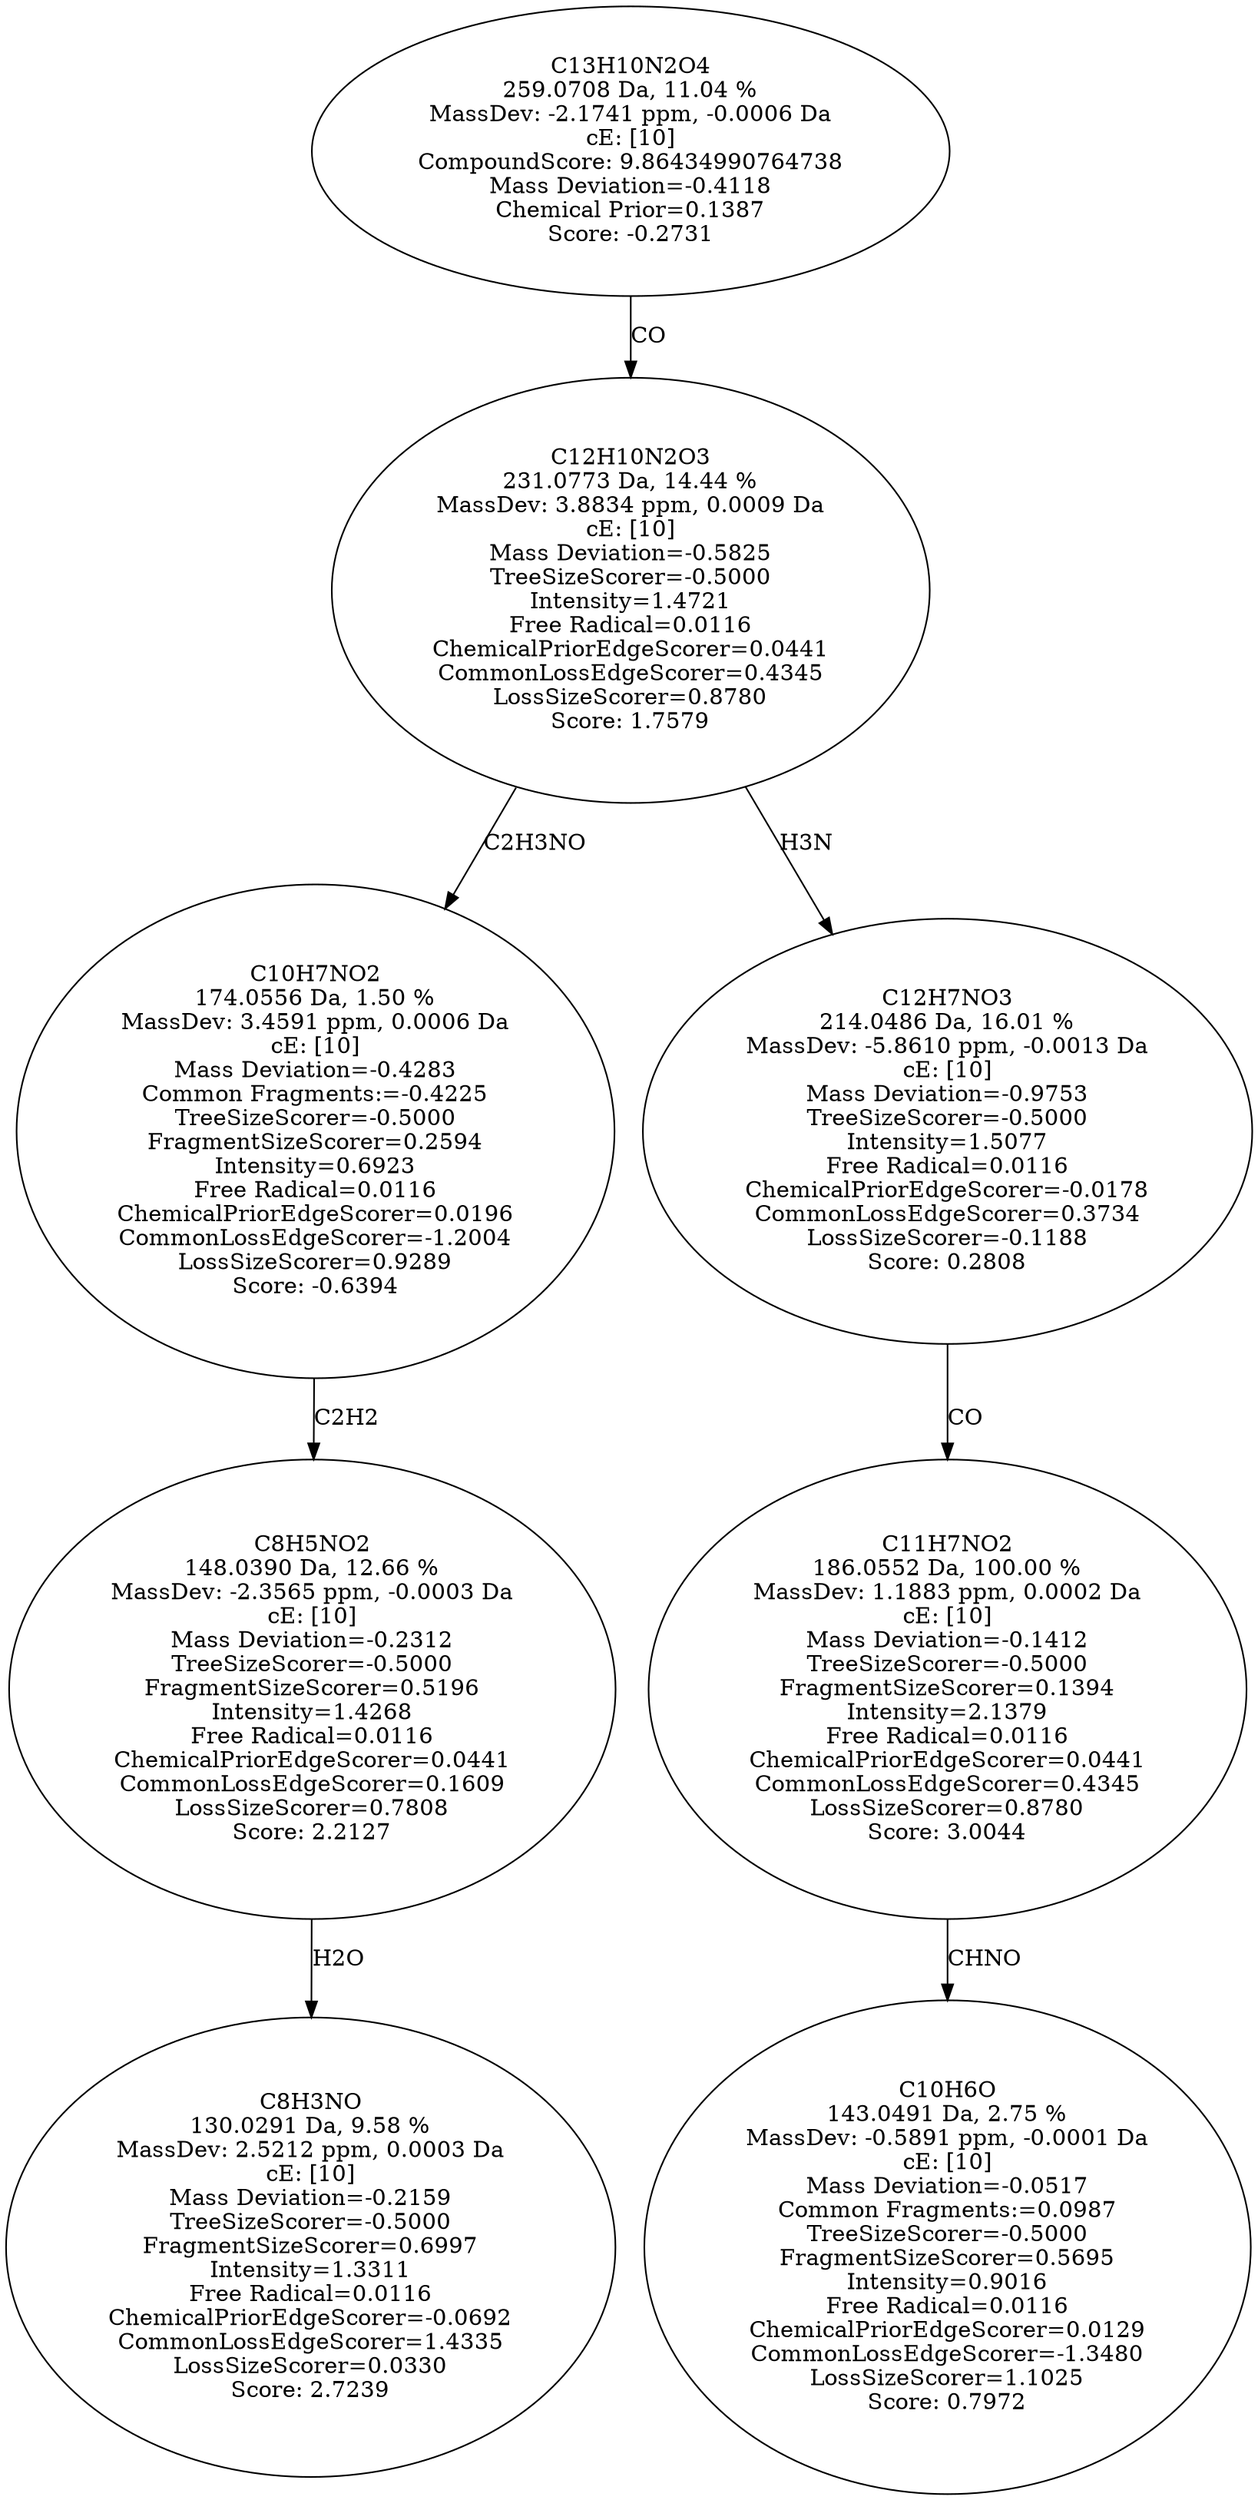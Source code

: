 strict digraph {
v1 [label="C8H3NO\n130.0291 Da, 9.58 %\nMassDev: 2.5212 ppm, 0.0003 Da\ncE: [10]\nMass Deviation=-0.2159\nTreeSizeScorer=-0.5000\nFragmentSizeScorer=0.6997\nIntensity=1.3311\nFree Radical=0.0116\nChemicalPriorEdgeScorer=-0.0692\nCommonLossEdgeScorer=1.4335\nLossSizeScorer=0.0330\nScore: 2.7239"];
v2 [label="C8H5NO2\n148.0390 Da, 12.66 %\nMassDev: -2.3565 ppm, -0.0003 Da\ncE: [10]\nMass Deviation=-0.2312\nTreeSizeScorer=-0.5000\nFragmentSizeScorer=0.5196\nIntensity=1.4268\nFree Radical=0.0116\nChemicalPriorEdgeScorer=0.0441\nCommonLossEdgeScorer=0.1609\nLossSizeScorer=0.7808\nScore: 2.2127"];
v3 [label="C10H7NO2\n174.0556 Da, 1.50 %\nMassDev: 3.4591 ppm, 0.0006 Da\ncE: [10]\nMass Deviation=-0.4283\nCommon Fragments:=-0.4225\nTreeSizeScorer=-0.5000\nFragmentSizeScorer=0.2594\nIntensity=0.6923\nFree Radical=0.0116\nChemicalPriorEdgeScorer=0.0196\nCommonLossEdgeScorer=-1.2004\nLossSizeScorer=0.9289\nScore: -0.6394"];
v4 [label="C10H6O\n143.0491 Da, 2.75 %\nMassDev: -0.5891 ppm, -0.0001 Da\ncE: [10]\nMass Deviation=-0.0517\nCommon Fragments:=0.0987\nTreeSizeScorer=-0.5000\nFragmentSizeScorer=0.5695\nIntensity=0.9016\nFree Radical=0.0116\nChemicalPriorEdgeScorer=0.0129\nCommonLossEdgeScorer=-1.3480\nLossSizeScorer=1.1025\nScore: 0.7972"];
v5 [label="C11H7NO2\n186.0552 Da, 100.00 %\nMassDev: 1.1883 ppm, 0.0002 Da\ncE: [10]\nMass Deviation=-0.1412\nTreeSizeScorer=-0.5000\nFragmentSizeScorer=0.1394\nIntensity=2.1379\nFree Radical=0.0116\nChemicalPriorEdgeScorer=0.0441\nCommonLossEdgeScorer=0.4345\nLossSizeScorer=0.8780\nScore: 3.0044"];
v6 [label="C12H7NO3\n214.0486 Da, 16.01 %\nMassDev: -5.8610 ppm, -0.0013 Da\ncE: [10]\nMass Deviation=-0.9753\nTreeSizeScorer=-0.5000\nIntensity=1.5077\nFree Radical=0.0116\nChemicalPriorEdgeScorer=-0.0178\nCommonLossEdgeScorer=0.3734\nLossSizeScorer=-0.1188\nScore: 0.2808"];
v7 [label="C12H10N2O3\n231.0773 Da, 14.44 %\nMassDev: 3.8834 ppm, 0.0009 Da\ncE: [10]\nMass Deviation=-0.5825\nTreeSizeScorer=-0.5000\nIntensity=1.4721\nFree Radical=0.0116\nChemicalPriorEdgeScorer=0.0441\nCommonLossEdgeScorer=0.4345\nLossSizeScorer=0.8780\nScore: 1.7579"];
v8 [label="C13H10N2O4\n259.0708 Da, 11.04 %\nMassDev: -2.1741 ppm, -0.0006 Da\ncE: [10]\nCompoundScore: 9.86434990764738\nMass Deviation=-0.4118\nChemical Prior=0.1387\nScore: -0.2731"];
v2 -> v1 [label="H2O"];
v3 -> v2 [label="C2H2"];
v7 -> v3 [label="C2H3NO"];
v5 -> v4 [label="CHNO"];
v6 -> v5 [label="CO"];
v7 -> v6 [label="H3N"];
v8 -> v7 [label="CO"];
}